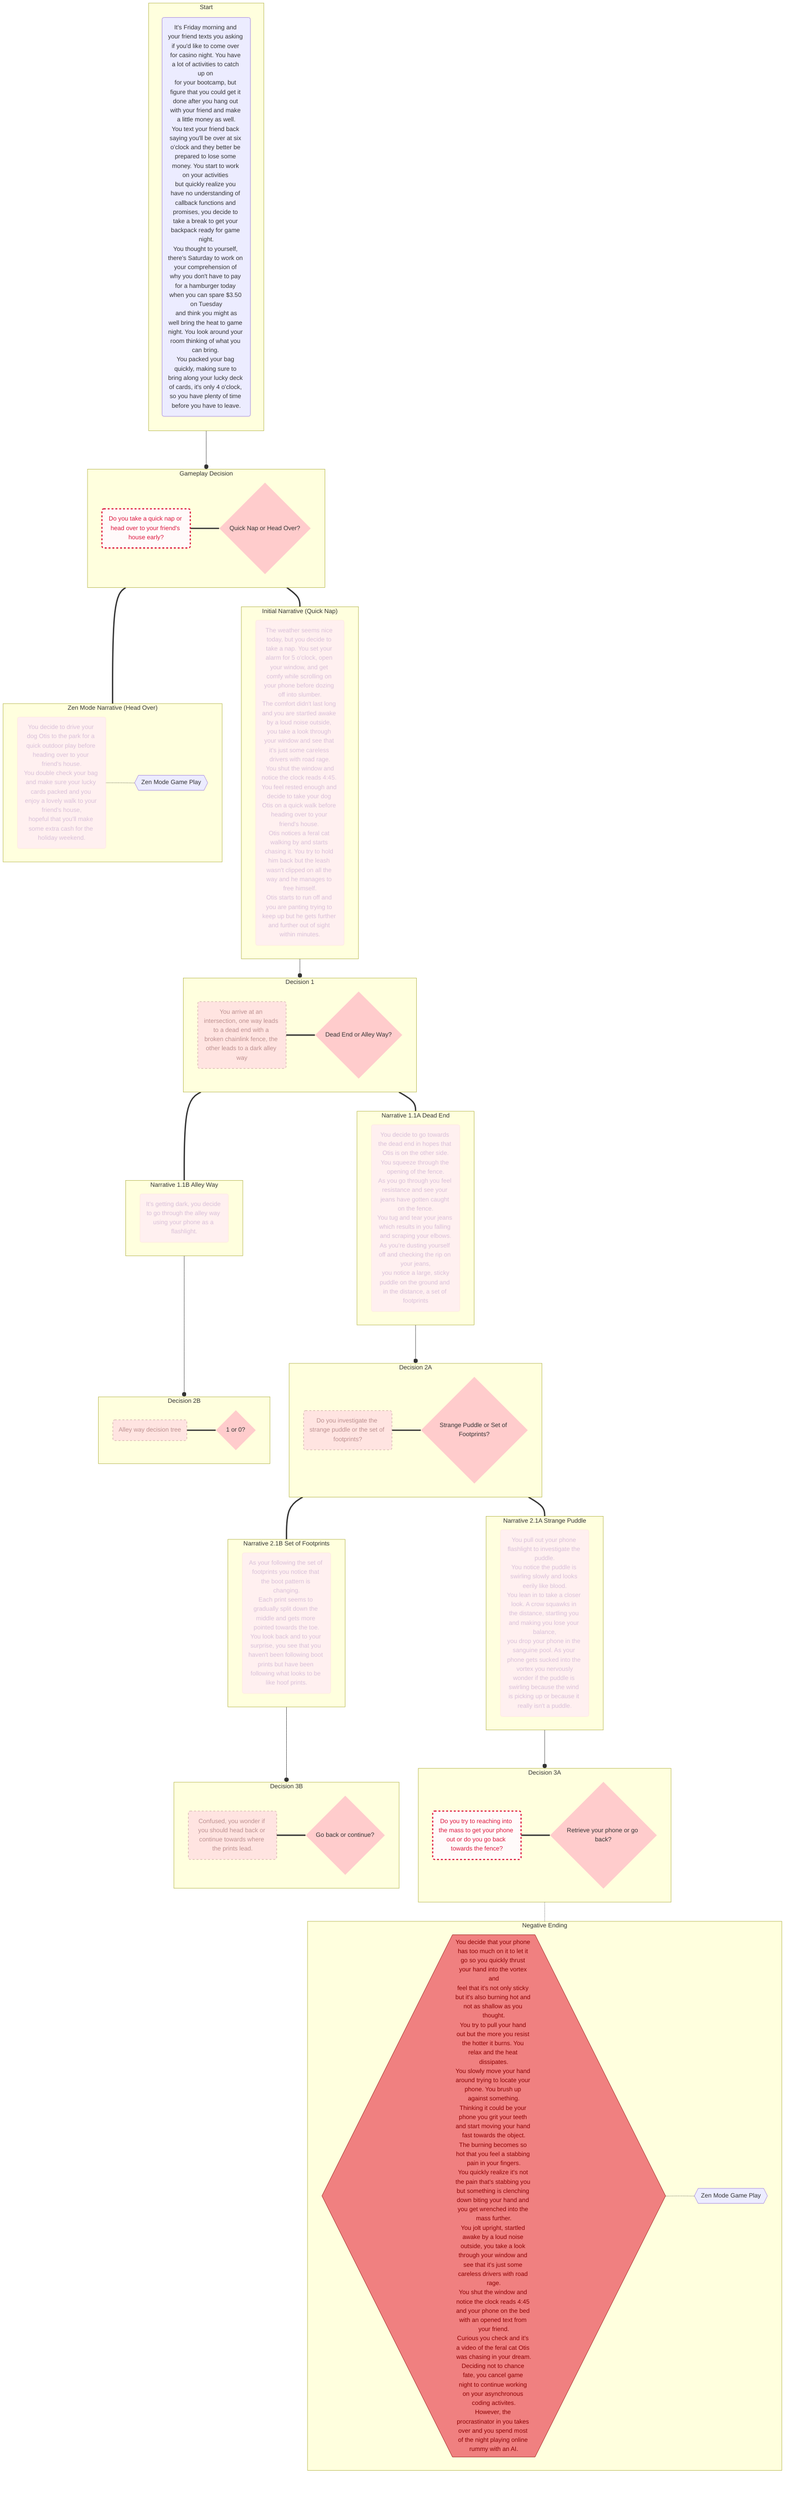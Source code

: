 flowchart TD
%% @config(./config.json)

%% Story Beginning
subgraph Story [Start]
    direction TB
    S(It's Friday morning and your friend texts you asking if you'd like to come over for casino night. You have a lot of activities to catch up on <br>for your bootcamp, but figure that you could get it done after you hang out with your friend and make a little money as well.<br>You text your friend back saying you'll be over at six o'clock and they better be prepared to lose some money. You start to work on your activities <br>but quickly realize you have no understanding of callback functions and promises, you decide to take a break to get your backpack ready for game night.<br>You thought to yourself, there's Saturday to work on your comprehension of why you don't have to pay for a hamburger today when you can spare $3.50 on Tuesday<br> and think you might as well bring the heat to game night. You look around your room thinking of what you can bring. <br>You packed your bag quickly, making sure to bring along your lucky deck of cards, it's only 4 o'clock, so you have plenty of time before you have to leave.)  
end

subgraph Gameplay [Gameplay Decision]
    DG(Do you take a quick nap or head over to your friend's house early?)
    === DGD{Quick Nap or Head Over?}
end

subgraph NarrativeA ["Initial Narrative (Quick Nap)"]
    NA(The weather seems nice today, but you decide to take a nap. You set your alarm for 5 o'clock, open your window, and get comfy while scrolling on your phone before dozing off into slumber.<br>The comfort didn't last long and you are startled awake by a loud noise outside, you take a look through your window and see that it's just some careless drivers with road rage.<br> You shut the window and notice the clock reads 4:45. You feel rested enough and decide to take your dog Otis on a quick walk before heading over to your friend's house. <br>Otis notices a feral cat walking by and starts chasing it. You try to hold him back but the leash wasn't clipped on all the way and he manages to free himself.<br>Otis starts to run off and you are panting trying to keep up but he gets further and further out of sight within minutes.)
end 
subgraph NarrativeB ["Zen Mode Narrative (Head Over)"]
    NB(You decide to drive your dog Otis to the park for a quick outdoor play before heading over to your friend's house.<br>You double check your bag and make sure your lucky cards packed and you enjoy a lovely walk to your friend's house,<br>hopeful that you'll make some extra cash for the holiday weekend.) -.- EB{{Zen Mode Game Play}}
end

%% Decision One: Dead End or Alley Way?
subgraph Decision1 [Decision 1]
    D1(You arrive at an intersection, one way leads to a dead end with a broken chainlink fence, the other leads to a dark alley way)
    ===
    D1D{Dead End or Alley Way?}
end

	%% Dead End Path: Narrative
	subgraph N1-1A [Narrative 1.1A Dead End]
        N1.1A(You decide to go towards the dead end in hopes that Otis is on the other side.<br>You squeeze through the opening of the fence.<br>As you go through you feel resistance and see your jeans have gotten caught on the fence.<br>You tug and tear your jeans which results in you falling and scraping your elbows.<br>As you're dusting yourself off and checking the rip on your jeans,<br> you notice a large, sticky puddle on the ground and in the distance, a set of footprints)
	end 
	
	%% Dead End Path: Decision Two A: Strange Puddle or Set of Footprints?
	subgraph Decision2A [Decision 2A]
		D2A(Do you investigate the strange puddle or the set of footprints?)
		=== D2AD{Strange Puddle or Set of Footprints?}
	end
	
		%% Strange Puddle Path: Narrative
		subgraph N2-1A [Narrative 2.1A Strange Puddle]
		    N2.1A(You pull out your phone flashlight to investigate the puddle.<br>You notice the puddle is swirling slowly and looks eerily like blood.<br>You lean in to take a closer look. A crow squawks in the distance, startling you and making you lose your balance,<br>you drop your phone in the sanguine pool. As your phone gets sucked into the vortex you nervously<br>wonder if the puddle is swirling because the wind is picking up or because it really isn't a puddle.)
		end
		%%  

            %% Strange Puddle Path: Decision
            subgraph Decision3A [Decision 3A]
                D3.1A(Do you try to reaching into the mass to get your phone out or do you go back towards the fence?)
                === D3.1AD{Retrieve your phone or go back?}
            end

            subgraph E3-1A [Negative Ending]
                E3.1A{{You decide that your phone has too much on it to let it go so you quickly thrust your hand into the vortex and<br>feel that it's not only sticky but it's also burning hot and not as shallow as you thought.<br>You try to pull your hand out but the more you resist the hotter it burns. You relax and the heat dissipates.<br>You slowly move your hand around trying to locate your phone. You brush up against something.<br>Thinking it could be your phone you grit your teeth and start moving your hand fast towards the object.<br>The burning becomes so hot that you feel a stabbing pain in your fingers.<br>You quickly realize it's not the pain that's stabbing you but something is clenching down biting your hand and you get wrenched into the mass further.<br>You jolt upright, startled awake by a loud noise outside, you take a look through your window and see that it's just some careless drivers with road rage.<br>You shut the window and notice the clock reads 4:45 and your phone on the bed with an opened text from your friend.<br>Curious you check and it's a video of the feral cat Otis was chasing in your dream.<br>Deciding not to chance fate, you cancel game night to continue working on your asynchronous coding activites.<br>However, the procrastinator in you takes over and you spend most of the night playing online rummy with an AI.}} -.- E3.1AB{{Zen Mode Game Play}}
            end

            %% You consider reaching in the puddle for your phone but you become uneasy of the hypnotic swirling and decide to go back towards the fence.   
		
        %% Set of Footprints Path: Narrative
        subgraph N2-1B [Narrative 2.1B Set of Footprints]
            N2.1B(As your following the set of footprints you notice that the boot pattern is changing.<br>Each print seems to gradually split down the middle and gets more pointed towards the toe.<br>You look back and to your surprise, you see that you haven't been following boot prints but have been following what looks to be like hoof prints.)
        end
		
            %% Set of Footprints Path: Decision
            subgraph Decision3B [Decision 3B]
                D3.1B(Confused, you wonder if you should head back or continue towards where the prints lead.)
                === D3.1BD{Go back or continue?}
            end

	%% Alley Way Path: Narrative, Devil
	subgraph N1-1B [Narrative 1.1B Alley Way]
        N1.1B(It's getting dark, you decide to go through the alley way using your phone as a flashlight.)
	end 
	
	%% Alley Way Path: Decision Two B: Play in a Card Game or Lay Down and Die 
	subgraph Decision2B [Decision 2B]
        D2B(Alley way decision tree)
        === D2BD{1 or 0?}
	end


%% Path: Narrative
Story ---o Gameplay === NarrativeA --o Decision1
Gameplay === NarrativeB
Decision1 === N1-1A ---o Decision2A
Decision1 === N1-1B ---o Decision2B

Decision2A === N2-1A ---o Decision3A -.- E3-1A
Decision2A === N2-1B ---o Decision3B

%% Styles
classDef narrative fill: #fff0f0, color: thistle, stroke: mistyrose, stroke-width: 1px

classDef decisionCrit fill: snow, color: crimson, stroke: crimson, stroke-width: 3px, stroke-dasharray:  5 5

classDef decision fill: mistyrose, color: rosybrown, stroke: rosybrown, stroke-width: 1px, stroke-dasharray:  5 5

classDef endNeg fill: lightcoral, color: darkred, stroke: darkred, stroke-width: 1px

classDef endPos fill: lightgreen, color: darkgreen, stroke: green, stroke-width: 1px

classDef decPoint fill: #ffcccc, stroke-width: 0px

%% Apply Styles
class NA,NB,NC,N1.1A,N1.1B,N2.1A,N2.1B narrative;

class DG,DA,D3.1A decisionCrit;

class D1,D2A,D2B,D3.1B decision;

class DGD,D1D,D2AD,D2BD,D3.1AD,D3.1BD decPoint;

class E3B,E3.1A endNeg;

class E2B,E3A endPos;